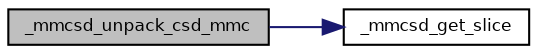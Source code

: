 digraph "_mmcsd_unpack_csd_mmc"
{
  bgcolor="transparent";
  edge [fontname="Helvetica",fontsize="8",labelfontname="Helvetica",labelfontsize="8"];
  node [fontname="Helvetica",fontsize="8",shape=record];
  rankdir="LR";
  Node8 [label="_mmcsd_unpack_csd_mmc",height=0.2,width=0.4,color="black", fillcolor="grey75", style="filled", fontcolor="black"];
  Node8 -> Node9 [color="midnightblue",fontsize="8",style="solid",fontname="Helvetica"];
  Node9 [label="_mmcsd_get_slice",height=0.2,width=0.4,color="black",URL="$group___m_m_c_s_d.html#ga88144aba611c42712440a7af1c567eb1",tooltip="Gets a bit field from a words array. "];
}
